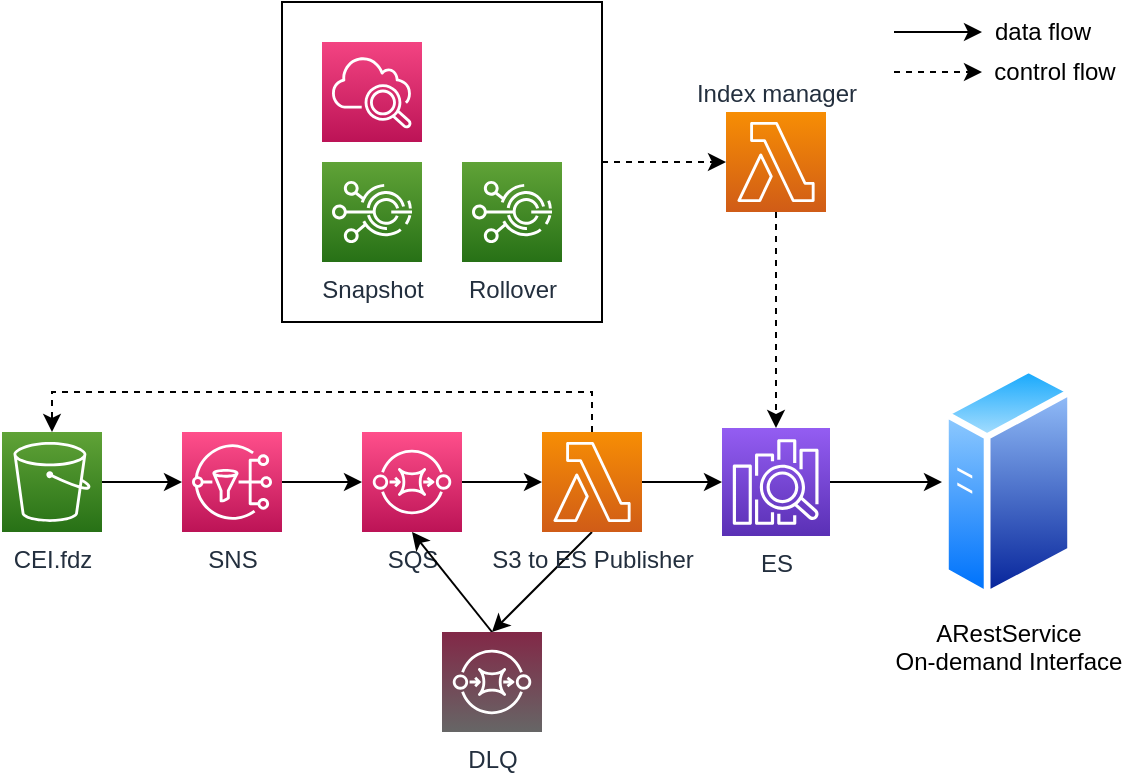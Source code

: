 <mxfile version="16.1.0" type="github">
  <diagram id="N5WqZBBD_ie0WshxZEsg" name="Page-1">
    <mxGraphModel dx="999" dy="615" grid="1" gridSize="10" guides="1" tooltips="1" connect="1" arrows="1" fold="1" page="1" pageScale="1" pageWidth="850" pageHeight="1100" math="0" shadow="0">
      <root>
        <mxCell id="0" />
        <mxCell id="1" parent="0" />
        <mxCell id="-u7XLOpBBi1hG9XArLwT-7" style="edgeStyle=orthogonalEdgeStyle;rounded=0;orthogonalLoop=1;jettySize=auto;html=1;entryX=0;entryY=0.5;entryDx=0;entryDy=0;entryPerimeter=0;" edge="1" parent="1" source="-u7XLOpBBi1hG9XArLwT-1" target="-u7XLOpBBi1hG9XArLwT-3">
          <mxGeometry relative="1" as="geometry" />
        </mxCell>
        <mxCell id="-u7XLOpBBi1hG9XArLwT-1" value="CEI.fdz" style="sketch=0;points=[[0,0,0],[0.25,0,0],[0.5,0,0],[0.75,0,0],[1,0,0],[0,1,0],[0.25,1,0],[0.5,1,0],[0.75,1,0],[1,1,0],[0,0.25,0],[0,0.5,0],[0,0.75,0],[1,0.25,0],[1,0.5,0],[1,0.75,0]];outlineConnect=0;fontColor=#232F3E;gradientColor=#60A337;gradientDirection=north;fillColor=#277116;strokeColor=#ffffff;dashed=0;verticalLabelPosition=bottom;verticalAlign=top;align=center;html=1;fontSize=12;fontStyle=0;aspect=fixed;shape=mxgraph.aws4.resourceIcon;resIcon=mxgraph.aws4.s3;" vertex="1" parent="1">
          <mxGeometry x="30" y="310" width="50" height="50" as="geometry" />
        </mxCell>
        <mxCell id="-u7XLOpBBi1hG9XArLwT-15" style="edgeStyle=orthogonalEdgeStyle;rounded=0;orthogonalLoop=1;jettySize=auto;html=1;exitX=1;exitY=0.5;exitDx=0;exitDy=0;exitPerimeter=0;entryX=0;entryY=0.5;entryDx=0;entryDy=0;entryPerimeter=0;" edge="1" parent="1" source="-u7XLOpBBi1hG9XArLwT-2" target="-u7XLOpBBi1hG9XArLwT-4">
          <mxGeometry relative="1" as="geometry" />
        </mxCell>
        <mxCell id="-u7XLOpBBi1hG9XArLwT-2" value="SQS" style="sketch=0;points=[[0,0,0],[0.25,0,0],[0.5,0,0],[0.75,0,0],[1,0,0],[0,1,0],[0.25,1,0],[0.5,1,0],[0.75,1,0],[1,1,0],[0,0.25,0],[0,0.5,0],[0,0.75,0],[1,0.25,0],[1,0.5,0],[1,0.75,0]];outlineConnect=0;fontColor=#232F3E;gradientColor=#FF4F8B;gradientDirection=north;fillColor=#BC1356;strokeColor=#ffffff;dashed=0;verticalLabelPosition=bottom;verticalAlign=top;align=center;html=1;fontSize=12;fontStyle=0;aspect=fixed;shape=mxgraph.aws4.resourceIcon;resIcon=mxgraph.aws4.sqs;" vertex="1" parent="1">
          <mxGeometry x="210" y="310" width="50" height="50" as="geometry" />
        </mxCell>
        <mxCell id="-u7XLOpBBi1hG9XArLwT-8" style="edgeStyle=orthogonalEdgeStyle;rounded=0;orthogonalLoop=1;jettySize=auto;html=1;" edge="1" parent="1" source="-u7XLOpBBi1hG9XArLwT-3" target="-u7XLOpBBi1hG9XArLwT-2">
          <mxGeometry relative="1" as="geometry" />
        </mxCell>
        <mxCell id="-u7XLOpBBi1hG9XArLwT-3" value="SNS" style="sketch=0;points=[[0,0,0],[0.25,0,0],[0.5,0,0],[0.75,0,0],[1,0,0],[0,1,0],[0.25,1,0],[0.5,1,0],[0.75,1,0],[1,1,0],[0,0.25,0],[0,0.5,0],[0,0.75,0],[1,0.25,0],[1,0.5,0],[1,0.75,0]];outlineConnect=0;fontColor=#232F3E;gradientColor=#FF4F8B;gradientDirection=north;fillColor=#BC1356;strokeColor=#ffffff;dashed=0;verticalLabelPosition=bottom;verticalAlign=top;align=center;html=1;fontSize=12;fontStyle=0;aspect=fixed;shape=mxgraph.aws4.resourceIcon;resIcon=mxgraph.aws4.sns;" vertex="1" parent="1">
          <mxGeometry x="120" y="310" width="50" height="50" as="geometry" />
        </mxCell>
        <mxCell id="-u7XLOpBBi1hG9XArLwT-16" style="edgeStyle=orthogonalEdgeStyle;rounded=0;orthogonalLoop=1;jettySize=auto;html=1;exitX=0.5;exitY=0;exitDx=0;exitDy=0;exitPerimeter=0;entryX=0.5;entryY=0;entryDx=0;entryDy=0;entryPerimeter=0;dashed=1;" edge="1" parent="1" source="-u7XLOpBBi1hG9XArLwT-4" target="-u7XLOpBBi1hG9XArLwT-1">
          <mxGeometry relative="1" as="geometry" />
        </mxCell>
        <mxCell id="-u7XLOpBBi1hG9XArLwT-25" style="edgeStyle=orthogonalEdgeStyle;rounded=0;orthogonalLoop=1;jettySize=auto;html=1;exitX=1;exitY=0.5;exitDx=0;exitDy=0;exitPerimeter=0;entryX=0;entryY=0.5;entryDx=0;entryDy=0;entryPerimeter=0;" edge="1" parent="1" source="-u7XLOpBBi1hG9XArLwT-4" target="-u7XLOpBBi1hG9XArLwT-5">
          <mxGeometry relative="1" as="geometry" />
        </mxCell>
        <mxCell id="-u7XLOpBBi1hG9XArLwT-33" style="edgeStyle=none;rounded=0;orthogonalLoop=1;jettySize=auto;html=1;exitX=0.5;exitY=1;exitDx=0;exitDy=0;exitPerimeter=0;entryX=0.5;entryY=0;entryDx=0;entryDy=0;entryPerimeter=0;" edge="1" parent="1" source="-u7XLOpBBi1hG9XArLwT-4" target="-u7XLOpBBi1hG9XArLwT-31">
          <mxGeometry relative="1" as="geometry" />
        </mxCell>
        <mxCell id="-u7XLOpBBi1hG9XArLwT-4" value="S3 to ES Publisher" style="sketch=0;points=[[0,0,0],[0.25,0,0],[0.5,0,0],[0.75,0,0],[1,0,0],[0,1,0],[0.25,1,0],[0.5,1,0],[0.75,1,0],[1,1,0],[0,0.25,0],[0,0.5,0],[0,0.75,0],[1,0.25,0],[1,0.5,0],[1,0.75,0]];outlineConnect=0;fontColor=#232F3E;gradientColor=#F78E04;gradientDirection=north;fillColor=#D05C17;strokeColor=#ffffff;dashed=0;verticalLabelPosition=bottom;verticalAlign=top;align=center;html=1;fontSize=12;fontStyle=0;aspect=fixed;shape=mxgraph.aws4.resourceIcon;resIcon=mxgraph.aws4.lambda;" vertex="1" parent="1">
          <mxGeometry x="300" y="310" width="50" height="50" as="geometry" />
        </mxCell>
        <mxCell id="-u7XLOpBBi1hG9XArLwT-30" style="edgeStyle=orthogonalEdgeStyle;rounded=0;orthogonalLoop=1;jettySize=auto;html=1;exitX=1;exitY=0.5;exitDx=0;exitDy=0;exitPerimeter=0;entryX=0;entryY=0.5;entryDx=0;entryDy=0;" edge="1" parent="1" source="-u7XLOpBBi1hG9XArLwT-5" target="-u7XLOpBBi1hG9XArLwT-6">
          <mxGeometry relative="1" as="geometry" />
        </mxCell>
        <mxCell id="-u7XLOpBBi1hG9XArLwT-5" value="ES" style="sketch=0;points=[[0,0,0],[0.25,0,0],[0.5,0,0],[0.75,0,0],[1,0,0],[0,1,0],[0.25,1,0],[0.5,1,0],[0.75,1,0],[1,1,0],[0,0.25,0],[0,0.5,0],[0,0.75,0],[1,0.25,0],[1,0.5,0],[1,0.75,0]];outlineConnect=0;fontColor=#232F3E;gradientColor=#945DF2;gradientDirection=north;fillColor=#5A30B5;strokeColor=#ffffff;dashed=0;verticalLabelPosition=bottom;verticalAlign=top;align=center;html=1;fontSize=12;fontStyle=0;aspect=fixed;shape=mxgraph.aws4.resourceIcon;resIcon=mxgraph.aws4.elasticsearch_service;" vertex="1" parent="1">
          <mxGeometry x="390" y="308" width="54" height="54" as="geometry" />
        </mxCell>
        <mxCell id="-u7XLOpBBi1hG9XArLwT-6" value="ARestService&lt;br&gt;On-demand Interface" style="aspect=fixed;perimeter=ellipsePerimeter;html=1;align=center;shadow=0;dashed=0;spacingTop=3;image;image=img/lib/active_directory/generic_server.svg;" vertex="1" parent="1">
          <mxGeometry x="500" y="276.07" width="66" height="117.86" as="geometry" />
        </mxCell>
        <mxCell id="-u7XLOpBBi1hG9XArLwT-26" style="edgeStyle=orthogonalEdgeStyle;rounded=0;orthogonalLoop=1;jettySize=auto;html=1;dashed=1;" edge="1" parent="1" source="-u7XLOpBBi1hG9XArLwT-11" target="-u7XLOpBBi1hG9XArLwT-5">
          <mxGeometry relative="1" as="geometry" />
        </mxCell>
        <mxCell id="-u7XLOpBBi1hG9XArLwT-11" value="Index manager" style="sketch=0;points=[[0,0,0],[0.25,0,0],[0.5,0,0],[0.75,0,0],[1,0,0],[0,1,0],[0.25,1,0],[0.5,1,0],[0.75,1,0],[1,1,0],[0,0.25,0],[0,0.5,0],[0,0.75,0],[1,0.25,0],[1,0.5,0],[1,0.75,0]];outlineConnect=0;fontColor=#232F3E;gradientColor=#F78E04;gradientDirection=north;fillColor=#D05C17;strokeColor=#ffffff;dashed=0;verticalLabelPosition=top;verticalAlign=bottom;align=center;html=1;fontSize=12;fontStyle=0;aspect=fixed;shape=mxgraph.aws4.resourceIcon;resIcon=mxgraph.aws4.lambda;labelPosition=center;" vertex="1" parent="1">
          <mxGeometry x="392" y="150" width="50" height="50" as="geometry" />
        </mxCell>
        <mxCell id="-u7XLOpBBi1hG9XArLwT-23" value="" style="group" vertex="1" connectable="0" parent="1">
          <mxGeometry x="170" y="95" width="160" height="160" as="geometry" />
        </mxCell>
        <mxCell id="-u7XLOpBBi1hG9XArLwT-20" value="" style="rounded=0;whiteSpace=wrap;html=1;" vertex="1" parent="-u7XLOpBBi1hG9XArLwT-23">
          <mxGeometry width="160" height="160" as="geometry" />
        </mxCell>
        <mxCell id="-u7XLOpBBi1hG9XArLwT-9" value="" style="sketch=0;points=[[0,0,0],[0.25,0,0],[0.5,0,0],[0.75,0,0],[1,0,0],[0,1,0],[0.25,1,0],[0.5,1,0],[0.75,1,0],[1,1,0],[0,0.25,0],[0,0.5,0],[0,0.75,0],[1,0.25,0],[1,0.5,0],[1,0.75,0]];points=[[0,0,0],[0.25,0,0],[0.5,0,0],[0.75,0,0],[1,0,0],[0,1,0],[0.25,1,0],[0.5,1,0],[0.75,1,0],[1,1,0],[0,0.25,0],[0,0.5,0],[0,0.75,0],[1,0.25,0],[1,0.5,0],[1,0.75,0]];outlineConnect=0;fontColor=#232F3E;gradientColor=#F34482;gradientDirection=north;fillColor=#BC1356;strokeColor=#ffffff;dashed=0;verticalLabelPosition=bottom;verticalAlign=top;align=center;html=1;fontSize=12;fontStyle=0;aspect=fixed;shape=mxgraph.aws4.resourceIcon;resIcon=mxgraph.aws4.cloudwatch_2;" vertex="1" parent="-u7XLOpBBi1hG9XArLwT-23">
          <mxGeometry x="20" y="20" width="50" height="50" as="geometry" />
        </mxCell>
        <mxCell id="-u7XLOpBBi1hG9XArLwT-10" value="Snapshot" style="sketch=0;points=[[0,0,0],[0.25,0,0],[0.5,0,0],[0.75,0,0],[1,0,0],[0,1,0],[0.25,1,0],[0.5,1,0],[0.75,1,0],[1,1,0],[0,0.25,0],[0,0.5,0],[0,0.75,0],[1,0.25,0],[1,0.5,0],[1,0.75,0]];outlineConnect=0;fontColor=#232F3E;gradientColor=#60A337;gradientDirection=north;fillColor=#277116;strokeColor=#ffffff;dashed=0;verticalLabelPosition=bottom;verticalAlign=top;align=center;html=1;fontSize=12;fontStyle=0;aspect=fixed;shape=mxgraph.aws4.resourceIcon;resIcon=mxgraph.aws4.iot_events;" vertex="1" parent="-u7XLOpBBi1hG9XArLwT-23">
          <mxGeometry x="20" y="80" width="50" height="50" as="geometry" />
        </mxCell>
        <mxCell id="-u7XLOpBBi1hG9XArLwT-12" value="Rollover" style="sketch=0;points=[[0,0,0],[0.25,0,0],[0.5,0,0],[0.75,0,0],[1,0,0],[0,1,0],[0.25,1,0],[0.5,1,0],[0.75,1,0],[1,1,0],[0,0.25,0],[0,0.5,0],[0,0.75,0],[1,0.25,0],[1,0.5,0],[1,0.75,0]];outlineConnect=0;fontColor=#232F3E;gradientColor=#60A337;gradientDirection=north;fillColor=#277116;strokeColor=#ffffff;dashed=0;verticalLabelPosition=bottom;verticalAlign=top;align=center;html=1;fontSize=12;fontStyle=0;aspect=fixed;shape=mxgraph.aws4.resourceIcon;resIcon=mxgraph.aws4.iot_events;" vertex="1" parent="-u7XLOpBBi1hG9XArLwT-23">
          <mxGeometry x="90" y="80" width="50" height="50" as="geometry" />
        </mxCell>
        <mxCell id="-u7XLOpBBi1hG9XArLwT-27" style="edgeStyle=orthogonalEdgeStyle;rounded=0;orthogonalLoop=1;jettySize=auto;html=1;dashed=1;" edge="1" parent="1" source="-u7XLOpBBi1hG9XArLwT-20" target="-u7XLOpBBi1hG9XArLwT-11">
          <mxGeometry relative="1" as="geometry" />
        </mxCell>
        <mxCell id="-u7XLOpBBi1hG9XArLwT-34" style="edgeStyle=none;rounded=0;orthogonalLoop=1;jettySize=auto;html=1;exitX=0.5;exitY=0;exitDx=0;exitDy=0;exitPerimeter=0;entryX=0.5;entryY=1;entryDx=0;entryDy=0;entryPerimeter=0;" edge="1" parent="1" source="-u7XLOpBBi1hG9XArLwT-31" target="-u7XLOpBBi1hG9XArLwT-2">
          <mxGeometry relative="1" as="geometry" />
        </mxCell>
        <mxCell id="-u7XLOpBBi1hG9XArLwT-31" value="DLQ" style="sketch=0;points=[[0,0,0],[0.25,0,0],[0.5,0,0],[0.75,0,0],[1,0,0],[0,1,0],[0.25,1,0],[0.5,1,0],[0.75,1,0],[1,1,0],[0,0.25,0],[0,0.5,0],[0,0.75,0],[1,0.25,0],[1,0.5,0],[1,0.75,0]];outlineConnect=0;fontColor=#232F3E;gradientColor=#822847;gradientDirection=north;fillColor=#666666;strokeColor=#ffffff;dashed=0;verticalLabelPosition=bottom;verticalAlign=top;align=center;html=1;fontSize=12;fontStyle=0;aspect=fixed;shape=mxgraph.aws4.resourceIcon;resIcon=mxgraph.aws4.sqs;" vertex="1" parent="1">
          <mxGeometry x="250" y="410" width="50" height="50" as="geometry" />
        </mxCell>
        <mxCell id="-u7XLOpBBi1hG9XArLwT-35" value="" style="endArrow=classic;html=1;rounded=0;" edge="1" parent="1">
          <mxGeometry width="50" height="50" relative="1" as="geometry">
            <mxPoint x="476" y="110" as="sourcePoint" />
            <mxPoint x="520" y="110" as="targetPoint" />
          </mxGeometry>
        </mxCell>
        <mxCell id="-u7XLOpBBi1hG9XArLwT-37" value="" style="endArrow=classic;html=1;rounded=0;dashed=1;" edge="1" parent="1">
          <mxGeometry width="50" height="50" relative="1" as="geometry">
            <mxPoint x="476" y="130" as="sourcePoint" />
            <mxPoint x="520" y="130" as="targetPoint" />
          </mxGeometry>
        </mxCell>
        <mxCell id="-u7XLOpBBi1hG9XArLwT-38" value="data flow" style="text;html=1;align=center;verticalAlign=middle;resizable=0;points=[];autosize=1;strokeColor=none;fillColor=none;" vertex="1" parent="1">
          <mxGeometry x="520" y="100" width="60" height="20" as="geometry" />
        </mxCell>
        <mxCell id="-u7XLOpBBi1hG9XArLwT-39" value="control flow" style="text;html=1;align=center;verticalAlign=middle;resizable=0;points=[];autosize=1;strokeColor=none;fillColor=none;" vertex="1" parent="1">
          <mxGeometry x="516" y="120" width="80" height="20" as="geometry" />
        </mxCell>
      </root>
    </mxGraphModel>
  </diagram>
</mxfile>
